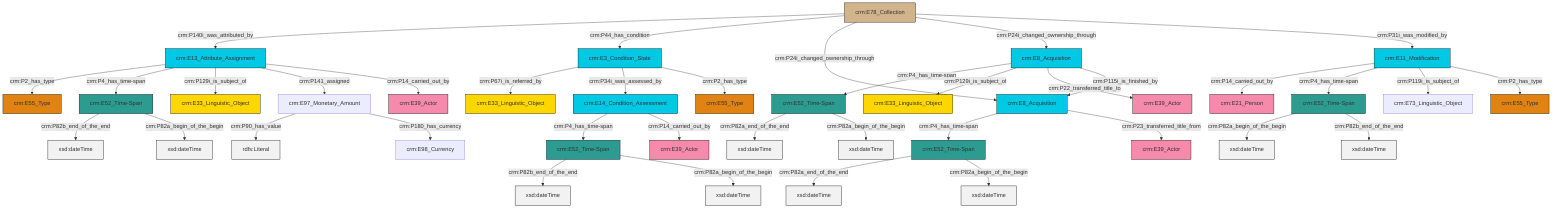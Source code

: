 graph TD
classDef Literal fill:#f2f2f2,stroke:#000000;
classDef CRM_Entity fill:#FFFFFF,stroke:#000000;
classDef Temporal_Entity fill:#00C9E6, stroke:#000000;
classDef Type fill:#E18312, stroke:#000000;
classDef Time-Span fill:#2C9C91, stroke:#000000;
classDef Appellation fill:#FFEB7F, stroke:#000000;
classDef Place fill:#008836, stroke:#000000;
classDef Persistent_Item fill:#B266B2, stroke:#000000;
classDef Conceptual_Object fill:#FFD700, stroke:#000000;
classDef Physical_Thing fill:#D2B48C, stroke:#000000;
classDef Actor fill:#f58aad, stroke:#000000;
classDef PC_Classes fill:#4ce600, stroke:#000000;
classDef Multi fill:#cccccc,stroke:#000000;

0["crm:E11_Modification"]:::Temporal_Entity -->|crm:P14_carried_out_by| 1["crm:E21_Person"]:::Actor
4["crm:E78_Collection"]:::Physical_Thing -->|crm:P140i_was_attributed_by| 5["crm:E13_Attribute_Assignment"]:::Temporal_Entity
2["crm:E8_Acquisition"]:::Temporal_Entity -->|crm:P4_has_time-span| 8["crm:E52_Time-Span"]:::Time-Span
11["crm:E14_Condition_Assessment"]:::Temporal_Entity -->|crm:P4_has_time-span| 12["crm:E52_Time-Span"]:::Time-Span
12["crm:E52_Time-Span"]:::Time-Span -->|crm:P82b_end_of_the_end| 14[xsd:dateTime]:::Literal
15["crm:E52_Time-Span"]:::Time-Span -->|crm:P82b_end_of_the_end| 16[xsd:dateTime]:::Literal
2["crm:E8_Acquisition"]:::Temporal_Entity -->|crm:P129i_is_subject_of| 18["crm:E33_Linguistic_Object"]:::Conceptual_Object
4["crm:E78_Collection"]:::Physical_Thing -->|crm:P44_has_condition| 9["crm:E3_Condition_State"]:::Temporal_Entity
9["crm:E3_Condition_State"]:::Temporal_Entity -->|crm:P67i_is_referred_by| 19["crm:E33_Linguistic_Object"]:::Conceptual_Object
22["crm:E8_Acquisition"]:::Temporal_Entity -->|crm:P4_has_time-span| 23["crm:E52_Time-Span"]:::Time-Span
12["crm:E52_Time-Span"]:::Time-Span -->|crm:P82a_begin_of_the_begin| 27[xsd:dateTime]:::Literal
15["crm:E52_Time-Span"]:::Time-Span -->|crm:P82a_begin_of_the_begin| 28[xsd:dateTime]:::Literal
23["crm:E52_Time-Span"]:::Time-Span -->|crm:P82a_end_of_the_end| 29[xsd:dateTime]:::Literal
4["crm:E78_Collection"]:::Physical_Thing -->|crm:P24i_changed_ownership_through| 22["crm:E8_Acquisition"]:::Temporal_Entity
2["crm:E8_Acquisition"]:::Temporal_Entity -->|crm:P22_transferred_title_to| 30["crm:E39_Actor"]:::Actor
8["crm:E52_Time-Span"]:::Time-Span -->|crm:P82a_end_of_the_end| 31[xsd:dateTime]:::Literal
0["crm:E11_Modification"]:::Temporal_Entity -->|crm:P4_has_time-span| 32["crm:E52_Time-Span"]:::Time-Span
6["crm:E97_Monetary_Amount"]:::Default -->|crm:P90_has_value| 36[rdfs:Literal]:::Literal
5["crm:E13_Attribute_Assignment"]:::Temporal_Entity -->|crm:P2_has_type| 38["crm:E55_Type"]:::Type
8["crm:E52_Time-Span"]:::Time-Span -->|crm:P82a_begin_of_the_begin| 40[xsd:dateTime]:::Literal
23["crm:E52_Time-Span"]:::Time-Span -->|crm:P82a_begin_of_the_begin| 41[xsd:dateTime]:::Literal
32["crm:E52_Time-Span"]:::Time-Span -->|crm:P82a_begin_of_the_begin| 42[xsd:dateTime]:::Literal
9["crm:E3_Condition_State"]:::Temporal_Entity -->|crm:P34i_was_assessed_by| 11["crm:E14_Condition_Assessment"]:::Temporal_Entity
5["crm:E13_Attribute_Assignment"]:::Temporal_Entity -->|crm:P4_has_time-span| 15["crm:E52_Time-Span"]:::Time-Span
4["crm:E78_Collection"]:::Physical_Thing -->|crm:P24i_changed_ownership_through| 2["crm:E8_Acquisition"]:::Temporal_Entity
4["crm:E78_Collection"]:::Physical_Thing -->|crm:P31i_was_modified_by| 0["crm:E11_Modification"]:::Temporal_Entity
22["crm:E8_Acquisition"]:::Temporal_Entity -->|crm:P23_transferred_title_from| 24["crm:E39_Actor"]:::Actor
6["crm:E97_Monetary_Amount"]:::Default -->|crm:P180_has_currency| 49["crm:E98_Currency"]:::Default
0["crm:E11_Modification"]:::Temporal_Entity -->|crm:P119i_is_subject_of| 52["crm:E73_Linguistic_Object"]:::Default
11["crm:E14_Condition_Assessment"]:::Temporal_Entity -->|crm:P14_carried_out_by| 47["crm:E39_Actor"]:::Actor
32["crm:E52_Time-Span"]:::Time-Span -->|crm:P82b_end_of_the_end| 56[xsd:dateTime]:::Literal
5["crm:E13_Attribute_Assignment"]:::Temporal_Entity -->|crm:P129i_is_subject_of| 50["crm:E33_Linguistic_Object"]:::Conceptual_Object
2["crm:E8_Acquisition"]:::Temporal_Entity -->|crm:P115i_is_finished_by| 22["crm:E8_Acquisition"]:::Temporal_Entity
5["crm:E13_Attribute_Assignment"]:::Temporal_Entity -->|crm:P141_assigned| 6["crm:E97_Monetary_Amount"]:::Default
0["crm:E11_Modification"]:::Temporal_Entity -->|crm:P2_has_type| 44["crm:E55_Type"]:::Type
9["crm:E3_Condition_State"]:::Temporal_Entity -->|crm:P2_has_type| 34["crm:E55_Type"]:::Type
5["crm:E13_Attribute_Assignment"]:::Temporal_Entity -->|crm:P14_carried_out_by| 54["crm:E39_Actor"]:::Actor